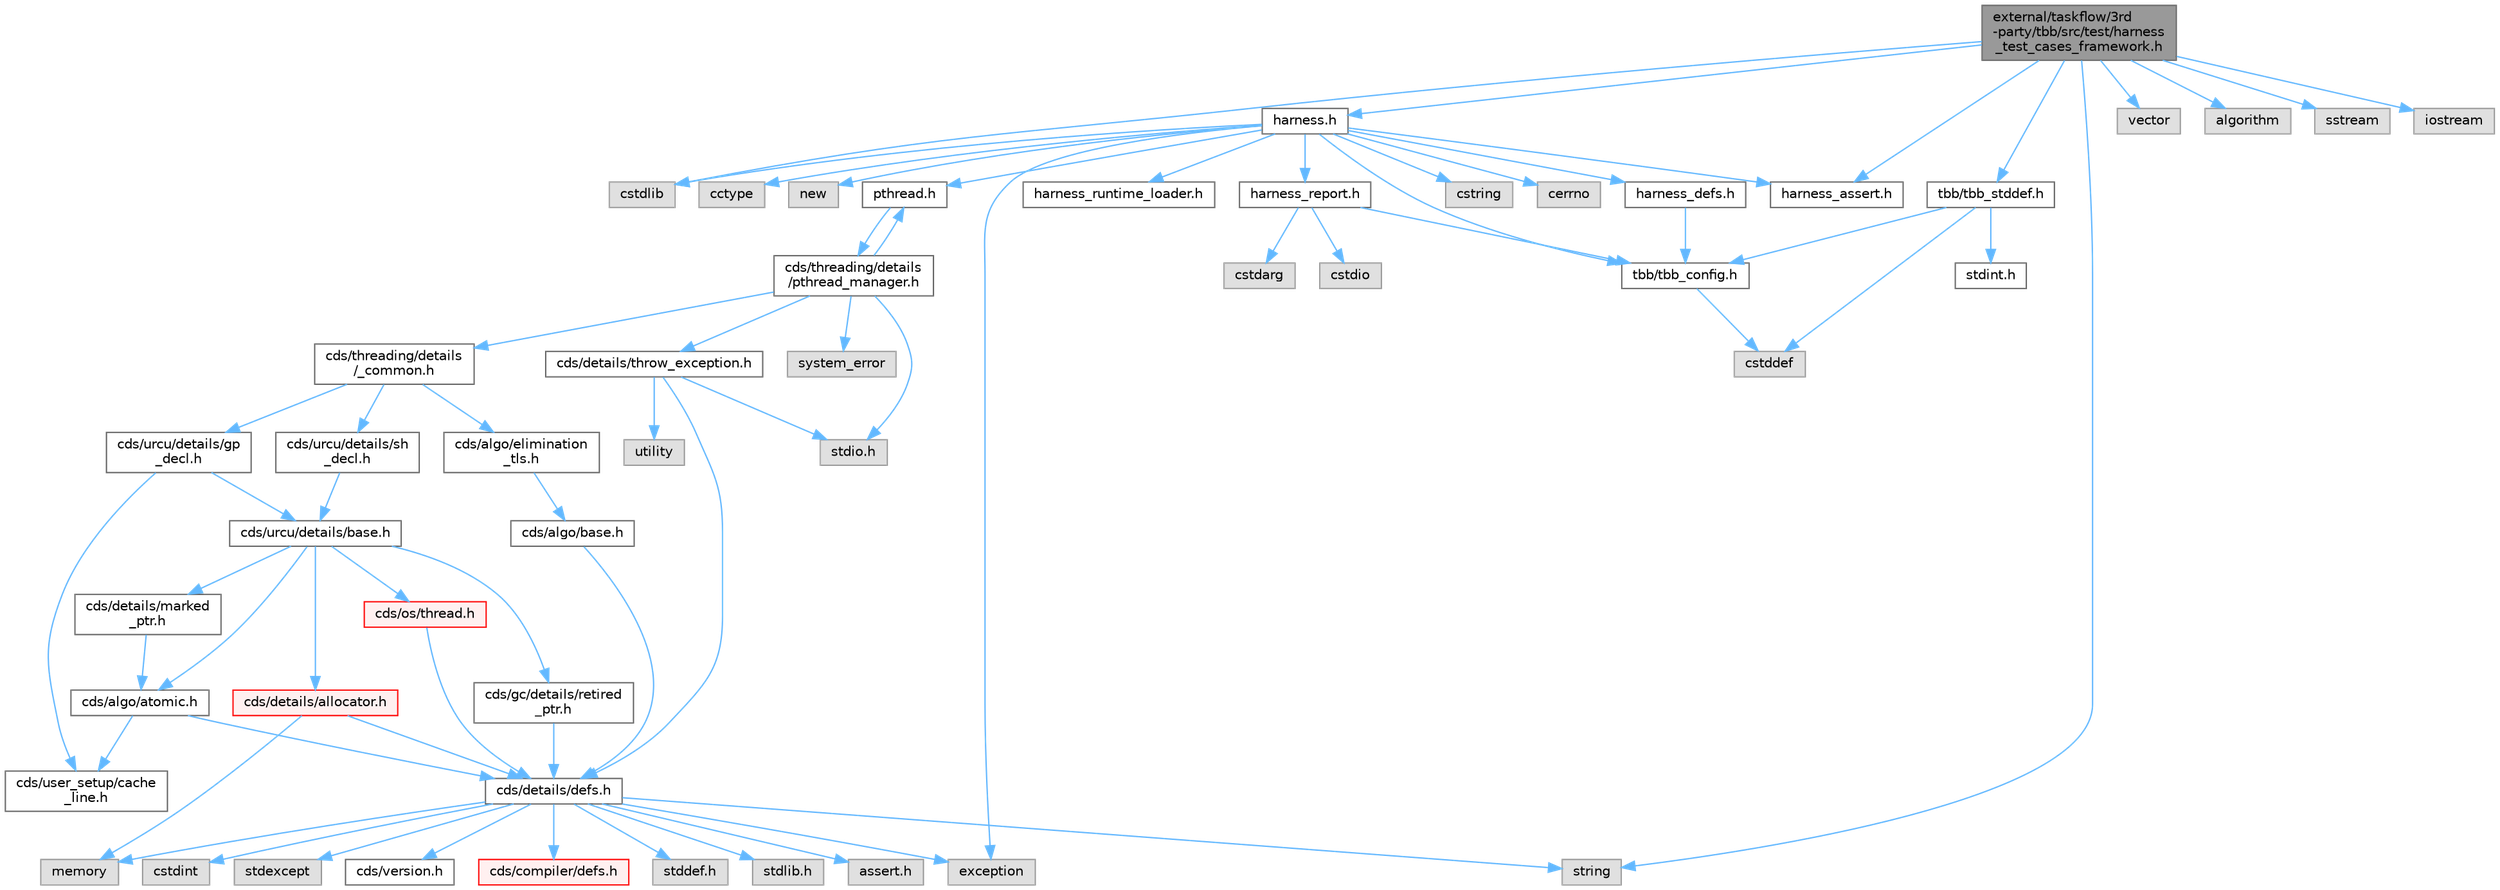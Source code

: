 digraph "external/taskflow/3rd-party/tbb/src/test/harness_test_cases_framework.h"
{
 // LATEX_PDF_SIZE
  bgcolor="transparent";
  edge [fontname=Helvetica,fontsize=10,labelfontname=Helvetica,labelfontsize=10];
  node [fontname=Helvetica,fontsize=10,shape=box,height=0.2,width=0.4];
  Node1 [id="Node000001",label="external/taskflow/3rd\l-party/tbb/src/test/harness\l_test_cases_framework.h",height=0.2,width=0.4,color="gray40", fillcolor="grey60", style="filled", fontcolor="black",tooltip=" "];
  Node1 -> Node2 [id="edge1_Node000001_Node000002",color="steelblue1",style="solid",tooltip=" "];
  Node2 [id="Node000002",label="harness.h",height=0.2,width=0.4,color="grey40", fillcolor="white", style="filled",URL="$harness_8h.html",tooltip=" "];
  Node2 -> Node3 [id="edge2_Node000002_Node000003",color="steelblue1",style="solid",tooltip=" "];
  Node3 [id="Node000003",label="tbb/tbb_config.h",height=0.2,width=0.4,color="grey40", fillcolor="white", style="filled",URL="$tbb__config_8h.html",tooltip=" "];
  Node3 -> Node4 [id="edge3_Node000003_Node000004",color="steelblue1",style="solid",tooltip=" "];
  Node4 [id="Node000004",label="cstddef",height=0.2,width=0.4,color="grey60", fillcolor="#E0E0E0", style="filled",tooltip=" "];
  Node2 -> Node5 [id="edge4_Node000002_Node000005",color="steelblue1",style="solid",tooltip=" "];
  Node5 [id="Node000005",label="harness_defs.h",height=0.2,width=0.4,color="grey40", fillcolor="white", style="filled",URL="$harness__defs_8h.html",tooltip=" "];
  Node5 -> Node3 [id="edge5_Node000005_Node000003",color="steelblue1",style="solid",tooltip=" "];
  Node2 -> Node6 [id="edge6_Node000002_Node000006",color="steelblue1",style="solid",tooltip=" "];
  Node6 [id="Node000006",label="cstdlib",height=0.2,width=0.4,color="grey60", fillcolor="#E0E0E0", style="filled",tooltip=" "];
  Node2 -> Node7 [id="edge7_Node000002_Node000007",color="steelblue1",style="solid",tooltip=" "];
  Node7 [id="Node000007",label="cstring",height=0.2,width=0.4,color="grey60", fillcolor="#E0E0E0", style="filled",tooltip=" "];
  Node2 -> Node8 [id="edge8_Node000002_Node000008",color="steelblue1",style="solid",tooltip=" "];
  Node8 [id="Node000008",label="cerrno",height=0.2,width=0.4,color="grey60", fillcolor="#E0E0E0", style="filled",tooltip=" "];
  Node2 -> Node9 [id="edge9_Node000002_Node000009",color="steelblue1",style="solid",tooltip=" "];
  Node9 [id="Node000009",label="cctype",height=0.2,width=0.4,color="grey60", fillcolor="#E0E0E0", style="filled",tooltip=" "];
  Node2 -> Node10 [id="edge10_Node000002_Node000010",color="steelblue1",style="solid",tooltip=" "];
  Node10 [id="Node000010",label="new",height=0.2,width=0.4,color="grey60", fillcolor="#E0E0E0", style="filled",tooltip=" "];
  Node2 -> Node11 [id="edge11_Node000002_Node000011",color="steelblue1",style="solid",tooltip=" "];
  Node11 [id="Node000011",label="pthread.h",height=0.2,width=0.4,color="grey40", fillcolor="white", style="filled",URL="$pthread_8h.html",tooltip=" "];
  Node11 -> Node12 [id="edge12_Node000011_Node000012",color="steelblue1",style="solid",tooltip=" "];
  Node12 [id="Node000012",label="cds/threading/details\l/pthread_manager.h",height=0.2,width=0.4,color="grey40", fillcolor="white", style="filled",URL="$pthread__manager_8h.html",tooltip=" "];
  Node12 -> Node13 [id="edge13_Node000012_Node000013",color="steelblue1",style="solid",tooltip=" "];
  Node13 [id="Node000013",label="system_error",height=0.2,width=0.4,color="grey60", fillcolor="#E0E0E0", style="filled",tooltip=" "];
  Node12 -> Node14 [id="edge14_Node000012_Node000014",color="steelblue1",style="solid",tooltip=" "];
  Node14 [id="Node000014",label="stdio.h",height=0.2,width=0.4,color="grey60", fillcolor="#E0E0E0", style="filled",tooltip=" "];
  Node12 -> Node11 [id="edge15_Node000012_Node000011",color="steelblue1",style="solid",tooltip=" "];
  Node12 -> Node15 [id="edge16_Node000012_Node000015",color="steelblue1",style="solid",tooltip=" "];
  Node15 [id="Node000015",label="cds/threading/details\l/_common.h",height=0.2,width=0.4,color="grey40", fillcolor="white", style="filled",URL="$__common_8h.html",tooltip=" "];
  Node15 -> Node16 [id="edge17_Node000015_Node000016",color="steelblue1",style="solid",tooltip=" "];
  Node16 [id="Node000016",label="cds/urcu/details/gp\l_decl.h",height=0.2,width=0.4,color="grey40", fillcolor="white", style="filled",URL="$gp__decl_8h.html",tooltip=" "];
  Node16 -> Node17 [id="edge18_Node000016_Node000017",color="steelblue1",style="solid",tooltip=" "];
  Node17 [id="Node000017",label="cds/urcu/details/base.h",height=0.2,width=0.4,color="grey40", fillcolor="white", style="filled",URL="$external_2libcds_2cds_2urcu_2details_2base_8h.html",tooltip=" "];
  Node17 -> Node18 [id="edge19_Node000017_Node000018",color="steelblue1",style="solid",tooltip=" "];
  Node18 [id="Node000018",label="cds/algo/atomic.h",height=0.2,width=0.4,color="grey40", fillcolor="white", style="filled",URL="$external_2libcds_2cds_2algo_2atomic_8h.html",tooltip=" "];
  Node18 -> Node19 [id="edge20_Node000018_Node000019",color="steelblue1",style="solid",tooltip=" "];
  Node19 [id="Node000019",label="cds/details/defs.h",height=0.2,width=0.4,color="grey40", fillcolor="white", style="filled",URL="$details_2defs_8h.html",tooltip=" "];
  Node19 -> Node20 [id="edge21_Node000019_Node000020",color="steelblue1",style="solid",tooltip=" "];
  Node20 [id="Node000020",label="stddef.h",height=0.2,width=0.4,color="grey60", fillcolor="#E0E0E0", style="filled",tooltip=" "];
  Node19 -> Node21 [id="edge22_Node000019_Node000021",color="steelblue1",style="solid",tooltip=" "];
  Node21 [id="Node000021",label="stdlib.h",height=0.2,width=0.4,color="grey60", fillcolor="#E0E0E0", style="filled",tooltip=" "];
  Node19 -> Node22 [id="edge23_Node000019_Node000022",color="steelblue1",style="solid",tooltip=" "];
  Node22 [id="Node000022",label="assert.h",height=0.2,width=0.4,color="grey60", fillcolor="#E0E0E0", style="filled",tooltip=" "];
  Node19 -> Node23 [id="edge24_Node000019_Node000023",color="steelblue1",style="solid",tooltip=" "];
  Node23 [id="Node000023",label="cstdint",height=0.2,width=0.4,color="grey60", fillcolor="#E0E0E0", style="filled",tooltip=" "];
  Node19 -> Node24 [id="edge25_Node000019_Node000024",color="steelblue1",style="solid",tooltip=" "];
  Node24 [id="Node000024",label="exception",height=0.2,width=0.4,color="grey60", fillcolor="#E0E0E0", style="filled",tooltip=" "];
  Node19 -> Node25 [id="edge26_Node000019_Node000025",color="steelblue1",style="solid",tooltip=" "];
  Node25 [id="Node000025",label="stdexcept",height=0.2,width=0.4,color="grey60", fillcolor="#E0E0E0", style="filled",tooltip=" "];
  Node19 -> Node26 [id="edge27_Node000019_Node000026",color="steelblue1",style="solid",tooltip=" "];
  Node26 [id="Node000026",label="string",height=0.2,width=0.4,color="grey60", fillcolor="#E0E0E0", style="filled",tooltip=" "];
  Node19 -> Node27 [id="edge28_Node000019_Node000027",color="steelblue1",style="solid",tooltip=" "];
  Node27 [id="Node000027",label="memory",height=0.2,width=0.4,color="grey60", fillcolor="#E0E0E0", style="filled",tooltip=" "];
  Node19 -> Node28 [id="edge29_Node000019_Node000028",color="steelblue1",style="solid",tooltip=" "];
  Node28 [id="Node000028",label="cds/version.h",height=0.2,width=0.4,color="grey40", fillcolor="white", style="filled",URL="$external_2libcds_2cds_2version_8h.html",tooltip=" "];
  Node19 -> Node29 [id="edge30_Node000019_Node000029",color="steelblue1",style="solid",tooltip=" "];
  Node29 [id="Node000029",label="cds/compiler/defs.h",height=0.2,width=0.4,color="red", fillcolor="#FFF0F0", style="filled",URL="$compiler_2defs_8h.html",tooltip=" "];
  Node18 -> Node32 [id="edge31_Node000018_Node000032",color="steelblue1",style="solid",tooltip=" "];
  Node32 [id="Node000032",label="cds/user_setup/cache\l_line.h",height=0.2,width=0.4,color="grey40", fillcolor="white", style="filled",URL="$cache__line_8h.html",tooltip="Cache-line size definition"];
  Node17 -> Node33 [id="edge32_Node000017_Node000033",color="steelblue1",style="solid",tooltip=" "];
  Node33 [id="Node000033",label="cds/gc/details/retired\l_ptr.h",height=0.2,width=0.4,color="grey40", fillcolor="white", style="filled",URL="$retired__ptr_8h.html",tooltip=" "];
  Node33 -> Node19 [id="edge33_Node000033_Node000019",color="steelblue1",style="solid",tooltip=" "];
  Node17 -> Node34 [id="edge34_Node000017_Node000034",color="steelblue1",style="solid",tooltip=" "];
  Node34 [id="Node000034",label="cds/details/allocator.h",height=0.2,width=0.4,color="red", fillcolor="#FFF0F0", style="filled",URL="$external_2libcds_2cds_2details_2allocator_8h.html",tooltip=" "];
  Node34 -> Node27 [id="edge35_Node000034_Node000027",color="steelblue1",style="solid",tooltip=" "];
  Node34 -> Node19 [id="edge36_Node000034_Node000019",color="steelblue1",style="solid",tooltip=" "];
  Node17 -> Node50 [id="edge37_Node000017_Node000050",color="steelblue1",style="solid",tooltip=" "];
  Node50 [id="Node000050",label="cds/os/thread.h",height=0.2,width=0.4,color="red", fillcolor="#FFF0F0", style="filled",URL="$cds_2os_2thread_8h.html",tooltip=" "];
  Node50 -> Node19 [id="edge38_Node000050_Node000019",color="steelblue1",style="solid",tooltip=" "];
  Node17 -> Node53 [id="edge39_Node000017_Node000053",color="steelblue1",style="solid",tooltip=" "];
  Node53 [id="Node000053",label="cds/details/marked\l_ptr.h",height=0.2,width=0.4,color="grey40", fillcolor="white", style="filled",URL="$marked__ptr_8h.html",tooltip=" "];
  Node53 -> Node18 [id="edge40_Node000053_Node000018",color="steelblue1",style="solid",tooltip=" "];
  Node16 -> Node32 [id="edge41_Node000016_Node000032",color="steelblue1",style="solid",tooltip=" "];
  Node15 -> Node54 [id="edge42_Node000015_Node000054",color="steelblue1",style="solid",tooltip=" "];
  Node54 [id="Node000054",label="cds/urcu/details/sh\l_decl.h",height=0.2,width=0.4,color="grey40", fillcolor="white", style="filled",URL="$sh__decl_8h.html",tooltip=" "];
  Node54 -> Node17 [id="edge43_Node000054_Node000017",color="steelblue1",style="solid",tooltip=" "];
  Node15 -> Node55 [id="edge44_Node000015_Node000055",color="steelblue1",style="solid",tooltip=" "];
  Node55 [id="Node000055",label="cds/algo/elimination\l_tls.h",height=0.2,width=0.4,color="grey40", fillcolor="white", style="filled",URL="$elimination__tls_8h.html",tooltip=" "];
  Node55 -> Node56 [id="edge45_Node000055_Node000056",color="steelblue1",style="solid",tooltip=" "];
  Node56 [id="Node000056",label="cds/algo/base.h",height=0.2,width=0.4,color="grey40", fillcolor="white", style="filled",URL="$external_2libcds_2cds_2algo_2base_8h.html",tooltip=" "];
  Node56 -> Node19 [id="edge46_Node000056_Node000019",color="steelblue1",style="solid",tooltip=" "];
  Node12 -> Node48 [id="edge47_Node000012_Node000048",color="steelblue1",style="solid",tooltip=" "];
  Node48 [id="Node000048",label="cds/details/throw_exception.h",height=0.2,width=0.4,color="grey40", fillcolor="white", style="filled",URL="$throw__exception_8h.html",tooltip=" "];
  Node48 -> Node19 [id="edge48_Node000048_Node000019",color="steelblue1",style="solid",tooltip=" "];
  Node48 -> Node14 [id="edge49_Node000048_Node000014",color="steelblue1",style="solid",tooltip=" "];
  Node48 -> Node49 [id="edge50_Node000048_Node000049",color="steelblue1",style="solid",tooltip=" "];
  Node49 [id="Node000049",label="utility",height=0.2,width=0.4,color="grey60", fillcolor="#E0E0E0", style="filled",tooltip=" "];
  Node2 -> Node57 [id="edge51_Node000002_Node000057",color="steelblue1",style="solid",tooltip=" "];
  Node57 [id="Node000057",label="harness_runtime_loader.h",height=0.2,width=0.4,color="grey40", fillcolor="white", style="filled",URL="$harness__runtime__loader_8h.html",tooltip=" "];
  Node2 -> Node58 [id="edge52_Node000002_Node000058",color="steelblue1",style="solid",tooltip=" "];
  Node58 [id="Node000058",label="harness_report.h",height=0.2,width=0.4,color="grey40", fillcolor="white", style="filled",URL="$harness__report_8h.html",tooltip=" "];
  Node58 -> Node59 [id="edge53_Node000058_Node000059",color="steelblue1",style="solid",tooltip=" "];
  Node59 [id="Node000059",label="cstdio",height=0.2,width=0.4,color="grey60", fillcolor="#E0E0E0", style="filled",tooltip=" "];
  Node58 -> Node60 [id="edge54_Node000058_Node000060",color="steelblue1",style="solid",tooltip=" "];
  Node60 [id="Node000060",label="cstdarg",height=0.2,width=0.4,color="grey60", fillcolor="#E0E0E0", style="filled",tooltip=" "];
  Node58 -> Node3 [id="edge55_Node000058_Node000003",color="steelblue1",style="solid",tooltip=" "];
  Node2 -> Node24 [id="edge56_Node000002_Node000024",color="steelblue1",style="solid",tooltip=" "];
  Node2 -> Node61 [id="edge57_Node000002_Node000061",color="steelblue1",style="solid",tooltip=" "];
  Node61 [id="Node000061",label="harness_assert.h",height=0.2,width=0.4,color="grey40", fillcolor="white", style="filled",URL="$harness__assert_8h.html",tooltip=" "];
  Node1 -> Node61 [id="edge58_Node000001_Node000061",color="steelblue1",style="solid",tooltip=" "];
  Node1 -> Node62 [id="edge59_Node000001_Node000062",color="steelblue1",style="solid",tooltip=" "];
  Node62 [id="Node000062",label="tbb/tbb_stddef.h",height=0.2,width=0.4,color="grey40", fillcolor="white", style="filled",URL="$tbb__stddef_8h.html",tooltip=" "];
  Node62 -> Node3 [id="edge60_Node000062_Node000003",color="steelblue1",style="solid",tooltip=" "];
  Node62 -> Node4 [id="edge61_Node000062_Node000004",color="steelblue1",style="solid",tooltip=" "];
  Node62 -> Node63 [id="edge62_Node000062_Node000063",color="steelblue1",style="solid",tooltip=" "];
  Node63 [id="Node000063",label="stdint.h",height=0.2,width=0.4,color="grey40", fillcolor="white", style="filled",URL="$stdint_8h.html",tooltip=" "];
  Node1 -> Node6 [id="edge63_Node000001_Node000006",color="steelblue1",style="solid",tooltip=" "];
  Node1 -> Node64 [id="edge64_Node000001_Node000064",color="steelblue1",style="solid",tooltip=" "];
  Node64 [id="Node000064",label="vector",height=0.2,width=0.4,color="grey60", fillcolor="#E0E0E0", style="filled",tooltip=" "];
  Node1 -> Node65 [id="edge65_Node000001_Node000065",color="steelblue1",style="solid",tooltip=" "];
  Node65 [id="Node000065",label="algorithm",height=0.2,width=0.4,color="grey60", fillcolor="#E0E0E0", style="filled",tooltip=" "];
  Node1 -> Node26 [id="edge66_Node000001_Node000026",color="steelblue1",style="solid",tooltip=" "];
  Node1 -> Node66 [id="edge67_Node000001_Node000066",color="steelblue1",style="solid",tooltip=" "];
  Node66 [id="Node000066",label="sstream",height=0.2,width=0.4,color="grey60", fillcolor="#E0E0E0", style="filled",tooltip=" "];
  Node1 -> Node67 [id="edge68_Node000001_Node000067",color="steelblue1",style="solid",tooltip=" "];
  Node67 [id="Node000067",label="iostream",height=0.2,width=0.4,color="grey60", fillcolor="#E0E0E0", style="filled",tooltip=" "];
}
